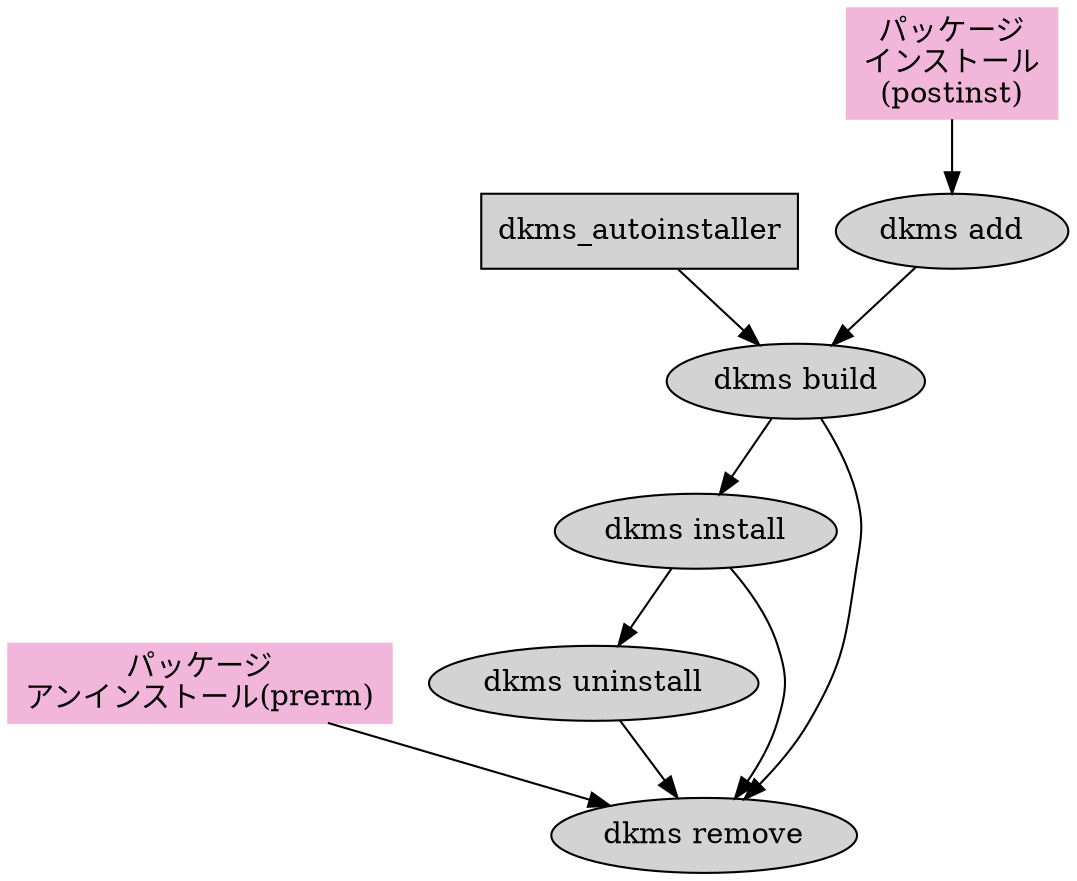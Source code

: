 // dot dkms.dot -T png > dkms.png
// dot dkms.dot -T dkms.eps
digraph structure {

node [style=filled  colorscheme=piyg9];

add [label="dkms add"]
build [label="dkms build"]
install [label="dkms install"]
uninstall [label="dkms uninstall"]
remove [label="dkms remove"]

debinstall [shape = box, label="パッケージ\nインストール\n(postinst)", color=3]
debuninstall [shape = box, label="パッケージ\nアンインストール(prerm)", color=3]
trigger [shape = box, label="dkms_autoinstaller"]

debinstall -> add;
debuninstall -> remove;
trigger -> build;
build -> remove;
install -> remove;
add -> build -> install -> uninstall -> remove;
}
